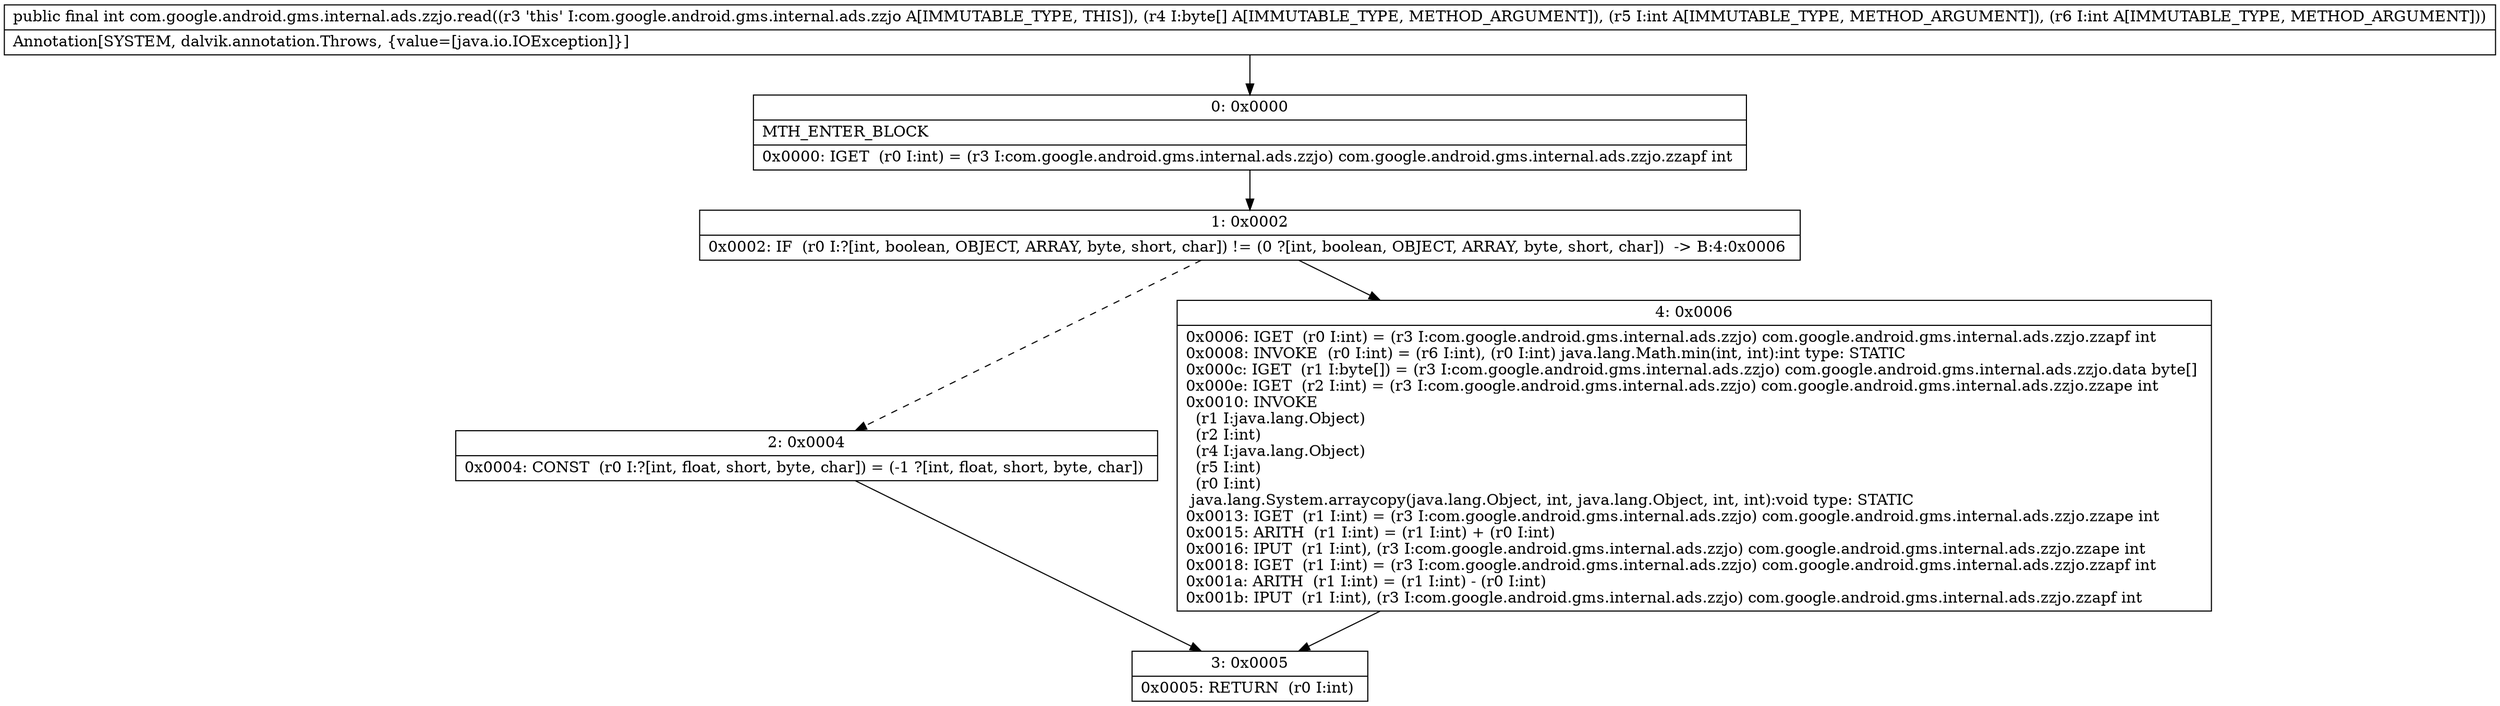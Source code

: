 digraph "CFG forcom.google.android.gms.internal.ads.zzjo.read([BII)I" {
Node_0 [shape=record,label="{0\:\ 0x0000|MTH_ENTER_BLOCK\l|0x0000: IGET  (r0 I:int) = (r3 I:com.google.android.gms.internal.ads.zzjo) com.google.android.gms.internal.ads.zzjo.zzapf int \l}"];
Node_1 [shape=record,label="{1\:\ 0x0002|0x0002: IF  (r0 I:?[int, boolean, OBJECT, ARRAY, byte, short, char]) != (0 ?[int, boolean, OBJECT, ARRAY, byte, short, char])  \-\> B:4:0x0006 \l}"];
Node_2 [shape=record,label="{2\:\ 0x0004|0x0004: CONST  (r0 I:?[int, float, short, byte, char]) = (\-1 ?[int, float, short, byte, char]) \l}"];
Node_3 [shape=record,label="{3\:\ 0x0005|0x0005: RETURN  (r0 I:int) \l}"];
Node_4 [shape=record,label="{4\:\ 0x0006|0x0006: IGET  (r0 I:int) = (r3 I:com.google.android.gms.internal.ads.zzjo) com.google.android.gms.internal.ads.zzjo.zzapf int \l0x0008: INVOKE  (r0 I:int) = (r6 I:int), (r0 I:int) java.lang.Math.min(int, int):int type: STATIC \l0x000c: IGET  (r1 I:byte[]) = (r3 I:com.google.android.gms.internal.ads.zzjo) com.google.android.gms.internal.ads.zzjo.data byte[] \l0x000e: IGET  (r2 I:int) = (r3 I:com.google.android.gms.internal.ads.zzjo) com.google.android.gms.internal.ads.zzjo.zzape int \l0x0010: INVOKE  \l  (r1 I:java.lang.Object)\l  (r2 I:int)\l  (r4 I:java.lang.Object)\l  (r5 I:int)\l  (r0 I:int)\l java.lang.System.arraycopy(java.lang.Object, int, java.lang.Object, int, int):void type: STATIC \l0x0013: IGET  (r1 I:int) = (r3 I:com.google.android.gms.internal.ads.zzjo) com.google.android.gms.internal.ads.zzjo.zzape int \l0x0015: ARITH  (r1 I:int) = (r1 I:int) + (r0 I:int) \l0x0016: IPUT  (r1 I:int), (r3 I:com.google.android.gms.internal.ads.zzjo) com.google.android.gms.internal.ads.zzjo.zzape int \l0x0018: IGET  (r1 I:int) = (r3 I:com.google.android.gms.internal.ads.zzjo) com.google.android.gms.internal.ads.zzjo.zzapf int \l0x001a: ARITH  (r1 I:int) = (r1 I:int) \- (r0 I:int) \l0x001b: IPUT  (r1 I:int), (r3 I:com.google.android.gms.internal.ads.zzjo) com.google.android.gms.internal.ads.zzjo.zzapf int \l}"];
MethodNode[shape=record,label="{public final int com.google.android.gms.internal.ads.zzjo.read((r3 'this' I:com.google.android.gms.internal.ads.zzjo A[IMMUTABLE_TYPE, THIS]), (r4 I:byte[] A[IMMUTABLE_TYPE, METHOD_ARGUMENT]), (r5 I:int A[IMMUTABLE_TYPE, METHOD_ARGUMENT]), (r6 I:int A[IMMUTABLE_TYPE, METHOD_ARGUMENT]))  | Annotation[SYSTEM, dalvik.annotation.Throws, \{value=[java.io.IOException]\}]\l}"];
MethodNode -> Node_0;
Node_0 -> Node_1;
Node_1 -> Node_2[style=dashed];
Node_1 -> Node_4;
Node_2 -> Node_3;
Node_4 -> Node_3;
}

